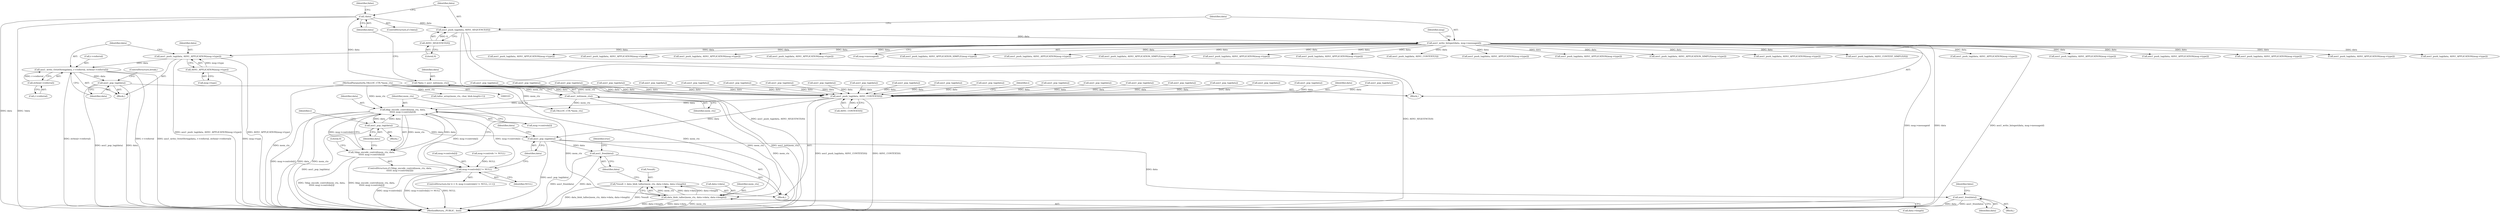 digraph "1_samba_530d50a1abdcdf4d1775652d4c456c1274d83d8d@API" {
"1001067" [label="(Call,asn1_write_OctetString(data, r->referral, strlen(r->referral)))"];
"1001061" [label="(Call,asn1_push_tag(data, ASN1_APPLICATION(msg->type)))"];
"1000124" [label="(Call,asn1_write_Integer(data, msg->messageid))"];
"1000120" [label="(Call,asn1_push_tag(data, ASN1_SEQUENCE(0)))"];
"1000116" [label="(Call,!data)"];
"1000109" [label="(Call,*data = asn1_init(mem_ctx))"];
"1000111" [label="(Call,asn1_init(mem_ctx))"];
"1000106" [label="(MethodParameterIn,TALLOC_CTX *mem_ctx)"];
"1000122" [label="(Call,ASN1_SEQUENCE(0))"];
"1001063" [label="(Call,ASN1_APPLICATION(msg->type))"];
"1001072" [label="(Call,strlen(r->referral))"];
"1001076" [label="(Call,asn1_pop_tag(data))"];
"1001216" [label="(Call,asn1_push_tag(data, ASN1_CONTEXT(0)))"];
"1001236" [label="(Call,ldap_encode_control(mem_ctx, data,\n\t\t\t\t\t\t msg->controls[i]))"];
"1001224" [label="(Call,msg->controls[i] != NULL)"];
"1001235" [label="(Call,!ldap_encode_control(mem_ctx, data,\n\t\t\t\t\t\t msg->controls[i]))"];
"1001259" [label="(Call,asn1_pop_tag(data))"];
"1001261" [label="(Call,asn1_pop_tag(data))"];
"1001268" [label="(Call,asn1_free(data))"];
"1001283" [label="(Call,asn1_free(data))"];
"1001275" [label="(Call,data_blob_talloc(mem_ctx, data->data, data->length))"];
"1001272" [label="(Call,*result = data_blob_talloc(mem_ctx, data->data, data->length))"];
"1001232" [label="(Identifier,i)"];
"1000416" [label="(Call,asn1_push_tag(data, ASN1_APPLICATION(msg->type)))"];
"1000507" [label="(Call,asn1_pop_tag(data))"];
"1001288" [label="(Call,TALLOC_CTX *mem_ctx)"];
"1001280" [label="(Call,data->length)"];
"1000119" [label="(Identifier,false)"];
"1001234" [label="(ControlStructure,if (!ldap_encode_control(mem_ctx, data,\n\t\t\t\t\t\t msg->controls[i])))"];
"1001283" [label="(Call,asn1_free(data))"];
"1000120" [label="(Call,asn1_push_tag(data, ASN1_SEQUENCE(0)))"];
"1001260" [label="(Identifier,data)"];
"1001267" [label="(Block,)"];
"1000112" [label="(Identifier,mem_ctx)"];
"1000107" [label="(Block,)"];
"1001236" [label="(Call,ldap_encode_control(mem_ctx, data,\n\t\t\t\t\t\t msg->controls[i]))"];
"1001247" [label="(Literal,0)"];
"1000871" [label="(Call,asn1_push_tag(data, ASN1_APPLICATION(msg->type)))"];
"1001090" [label="(Call,asn1_push_tag(data, ASN1_APPLICATION(msg->type)))"];
"1000269" [label="(Call,asn1_push_tag(data, ASN1_APPLICATION(msg->type)))"];
"1001222" [label="(Identifier,i)"];
"1001239" [label="(Call,msg->controls[i])"];
"1001068" [label="(Identifier,data)"];
"1001233" [label="(Block,)"];
"1000402" [label="(Call,asn1_pop_tag(data))"];
"1001063" [label="(Call,ASN1_APPLICATION(msg->type))"];
"1000665" [label="(Call,asn1_push_tag(data, ASN1_APPLICATION(msg->type)))"];
"1000688" [label="(Call,asn1_push_tag(data, ASN1_APPLICATION(msg->type)))"];
"1000857" [label="(Call,asn1_pop_tag(data))"];
"1000122" [label="(Call,ASN1_SEQUENCE(0))"];
"1000782" [label="(Call,asn1_pop_tag(data))"];
"1000296" [label="(Call,asn1_pop_tag(data))"];
"1001078" [label="(ControlStructure,break;)"];
"1000521" [label="(Call,asn1_push_tag(data, ASN1_APPLICATION(msg->type)))"];
"1000121" [label="(Identifier,data)"];
"1000999" [label="(Call,asn1_pop_tag(data))"];
"1001237" [label="(Identifier,mem_ctx)"];
"1000131" [label="(Identifier,msg)"];
"1000920" [label="(Call,asn1_pop_tag(data))"];
"1000111" [label="(Call,asn1_init(mem_ctx))"];
"1001134" [label="(Call,asn1_pop_tag(data))"];
"1001064" [label="(Call,msg->type)"];
"1001273" [label="(Call,*result)"];
"1001235" [label="(Call,!ldap_encode_control(mem_ctx, data,\n\t\t\t\t\t\t msg->controls[i]))"];
"1001215" [label="(Block,)"];
"1001061" [label="(Call,asn1_push_tag(data, ASN1_APPLICATION(msg->type)))"];
"1000796" [label="(Call,asn1_push_tag(data, ASN1_APPLICATION(msg->type)))"];
"1001013" [label="(Call,asn1_push_tag(data, ASN1_APPLICATION(msg->type)))"];
"1001320" [label="(MethodReturn,_PUBLIC_ bool)"];
"1001073" [label="(Call,r->referral)"];
"1001062" [label="(Identifier,data)"];
"1001067" [label="(Call,asn1_write_OctetString(data, r->referral, strlen(r->referral)))"];
"1001069" [label="(Call,r->referral)"];
"1000145" [label="(Call,asn1_push_tag(data, ASN1_APPLICATION(msg->type)))"];
"1000126" [label="(Call,msg->messageid)"];
"1001217" [label="(Identifier,data)"];
"1000106" [label="(MethodParameterIn,TALLOC_CTX *mem_ctx)"];
"1001051" [label="(Block,)"];
"1001218" [label="(Call,ASN1_CONTEXT(0))"];
"1001036" [label="(Call,asn1_push_tag(data, ASN1_APPLICATION_SIMPLE(msg->type)))"];
"1000109" [label="(Call,*data = asn1_init(mem_ctx))"];
"1001225" [label="(Call,msg->controls[i])"];
"1000674" [label="(Call,asn1_pop_tag(data))"];
"1000116" [label="(Call,!data)"];
"1000307" [label="(Call,asn1_pop_tag(data))"];
"1000848" [label="(Call,asn1_push_tag(data, ASN1_APPLICATION(msg->type)))"];
"1001210" [label="(Call,msg->controls != NULL)"];
"1000110" [label="(Identifier,data)"];
"1000530" [label="(Call,asn1_pop_tag(data))"];
"1000943" [label="(Call,asn1_pop_tag(data))"];
"1001277" [label="(Call,data->data)"];
"1001271" [label="(Identifier,false)"];
"1000805" [label="(Call,asn1_pop_tag(data))"];
"1001047" [label="(Call,asn1_pop_tag(data))"];
"1000125" [label="(Identifier,data)"];
"1000195" [label="(Call,asn1_pop_tag(data))"];
"1000301" [label="(Call,asn1_push_tag(data, ASN1_APPLICATION_SIMPLE(msg->type)))"];
"1000957" [label="(Call,asn1_push_tag(data, ASN1_APPLICATION(msg->type)))"];
"1000934" [label="(Call,asn1_push_tag(data, ASN1_APPLICATION(msg->type)))"];
"1001022" [label="(Call,asn1_pop_tag(data))"];
"1000834" [label="(Call,asn1_pop_tag(data))"];
"1001295" [label="(Call,talloc_array(mem_ctx, char, blob.length+1))"];
"1000199" [label="(Call,asn1_push_tag(data, ASN1_CONTEXT(3)))"];
"1000123" [label="(Literal,0)"];
"1001275" [label="(Call,data_blob_talloc(mem_ctx, data->data, data->length))"];
"1001077" [label="(Identifier,data)"];
"1001261" [label="(Call,asn1_pop_tag(data))"];
"1000544" [label="(Call,asn1_push_tag(data, ASN1_APPLICATION(msg->type)))"];
"1001224" [label="(Call,msg->controls[i] != NULL)"];
"1000117" [label="(Identifier,data)"];
"1001284" [label="(Identifier,data)"];
"1000321" [label="(Call,asn1_push_tag(data, ASN1_APPLICATION(msg->type)))"];
"1000249" [label="(Call,asn1_pop_tag(data))"];
"1001268" [label="(Call,asn1_free(data))"];
"1001286" [label="(Identifier,true)"];
"1000819" [label="(Call,asn1_push_tag(data, ASN1_APPLICATION_SIMPLE(msg->type)))"];
"1001076" [label="(Call,asn1_pop_tag(data))"];
"1000651" [label="(Call,asn1_pop_tag(data))"];
"1001148" [label="(Call,asn1_push_tag(data, ASN1_APPLICATION(msg->type)))"];
"1001238" [label="(Identifier,data)"];
"1001276" [label="(Identifier,mem_ctx)"];
"1001220" [label="(ControlStructure,for (i = 0; msg->controls[i] != NULL; i++))"];
"1001216" [label="(Call,asn1_push_tag(data, ASN1_CONTEXT(0)))"];
"1001265" [label="(Identifier,data)"];
"1001203" [label="(Call,asn1_pop_tag(data))"];
"1000178" [label="(Call,asn1_push_tag(data, ASN1_CONTEXT_SIMPLE(0)))"];
"1001272" [label="(Call,*result = data_blob_talloc(mem_ctx, data->data, data->length))"];
"1001230" [label="(Identifier,NULL)"];
"1000115" [label="(ControlStructure,if (!data))"];
"1000124" [label="(Call,asn1_write_Integer(data, msg->messageid))"];
"1001072" [label="(Call,strlen(r->referral))"];
"1001269" [label="(Identifier,data)"];
"1001259" [label="(Call,asn1_pop_tag(data))"];
"1001262" [label="(Identifier,data)"];
"1000255" [label="(Call,asn1_pop_tag(data))"];
"1001067" -> "1001051"  [label="AST: "];
"1001067" -> "1001072"  [label="CFG: "];
"1001068" -> "1001067"  [label="AST: "];
"1001069" -> "1001067"  [label="AST: "];
"1001072" -> "1001067"  [label="AST: "];
"1001077" -> "1001067"  [label="CFG: "];
"1001067" -> "1001320"  [label="DDG: strlen(r->referral)"];
"1001067" -> "1001320"  [label="DDG: r->referral"];
"1001067" -> "1001320"  [label="DDG: asn1_write_OctetString(data, r->referral, strlen(r->referral))"];
"1001061" -> "1001067"  [label="DDG: data"];
"1001072" -> "1001067"  [label="DDG: r->referral"];
"1001067" -> "1001076"  [label="DDG: data"];
"1001061" -> "1001051"  [label="AST: "];
"1001061" -> "1001063"  [label="CFG: "];
"1001062" -> "1001061"  [label="AST: "];
"1001063" -> "1001061"  [label="AST: "];
"1001068" -> "1001061"  [label="CFG: "];
"1001061" -> "1001320"  [label="DDG: asn1_push_tag(data, ASN1_APPLICATION(msg->type))"];
"1001061" -> "1001320"  [label="DDG: ASN1_APPLICATION(msg->type)"];
"1000124" -> "1001061"  [label="DDG: data"];
"1001063" -> "1001061"  [label="DDG: msg->type"];
"1000124" -> "1000107"  [label="AST: "];
"1000124" -> "1000126"  [label="CFG: "];
"1000125" -> "1000124"  [label="AST: "];
"1000126" -> "1000124"  [label="AST: "];
"1000131" -> "1000124"  [label="CFG: "];
"1000124" -> "1001320"  [label="DDG: msg->messageid"];
"1000124" -> "1001320"  [label="DDG: data"];
"1000124" -> "1001320"  [label="DDG: asn1_write_Integer(data, msg->messageid)"];
"1000120" -> "1000124"  [label="DDG: data"];
"1000124" -> "1000145"  [label="DDG: data"];
"1000124" -> "1000178"  [label="DDG: data"];
"1000124" -> "1000199"  [label="DDG: data"];
"1000124" -> "1000269"  [label="DDG: data"];
"1000124" -> "1000301"  [label="DDG: data"];
"1000124" -> "1000321"  [label="DDG: data"];
"1000124" -> "1000416"  [label="DDG: data"];
"1000124" -> "1000521"  [label="DDG: data"];
"1000124" -> "1000544"  [label="DDG: data"];
"1000124" -> "1000665"  [label="DDG: data"];
"1000124" -> "1000688"  [label="DDG: data"];
"1000124" -> "1000796"  [label="DDG: data"];
"1000124" -> "1000819"  [label="DDG: data"];
"1000124" -> "1000848"  [label="DDG: data"];
"1000124" -> "1000871"  [label="DDG: data"];
"1000124" -> "1000934"  [label="DDG: data"];
"1000124" -> "1000957"  [label="DDG: data"];
"1000124" -> "1001013"  [label="DDG: data"];
"1000124" -> "1001036"  [label="DDG: data"];
"1000124" -> "1001090"  [label="DDG: data"];
"1000124" -> "1001148"  [label="DDG: data"];
"1000120" -> "1000107"  [label="AST: "];
"1000120" -> "1000122"  [label="CFG: "];
"1000121" -> "1000120"  [label="AST: "];
"1000122" -> "1000120"  [label="AST: "];
"1000125" -> "1000120"  [label="CFG: "];
"1000120" -> "1001320"  [label="DDG: asn1_push_tag(data, ASN1_SEQUENCE(0))"];
"1000120" -> "1001320"  [label="DDG: ASN1_SEQUENCE(0)"];
"1000116" -> "1000120"  [label="DDG: data"];
"1000122" -> "1000120"  [label="DDG: 0"];
"1000116" -> "1000115"  [label="AST: "];
"1000116" -> "1000117"  [label="CFG: "];
"1000117" -> "1000116"  [label="AST: "];
"1000119" -> "1000116"  [label="CFG: "];
"1000121" -> "1000116"  [label="CFG: "];
"1000116" -> "1001320"  [label="DDG: data"];
"1000116" -> "1001320"  [label="DDG: !data"];
"1000109" -> "1000116"  [label="DDG: data"];
"1000109" -> "1000107"  [label="AST: "];
"1000109" -> "1000111"  [label="CFG: "];
"1000110" -> "1000109"  [label="AST: "];
"1000111" -> "1000109"  [label="AST: "];
"1000117" -> "1000109"  [label="CFG: "];
"1000109" -> "1001320"  [label="DDG: asn1_init(mem_ctx)"];
"1000111" -> "1000109"  [label="DDG: mem_ctx"];
"1000111" -> "1000112"  [label="CFG: "];
"1000112" -> "1000111"  [label="AST: "];
"1000111" -> "1001320"  [label="DDG: mem_ctx"];
"1000106" -> "1000111"  [label="DDG: mem_ctx"];
"1000111" -> "1001236"  [label="DDG: mem_ctx"];
"1000111" -> "1001275"  [label="DDG: mem_ctx"];
"1000111" -> "1001288"  [label="DDG: mem_ctx"];
"1000106" -> "1000103"  [label="AST: "];
"1000106" -> "1001320"  [label="DDG: mem_ctx"];
"1000106" -> "1001236"  [label="DDG: mem_ctx"];
"1000106" -> "1001275"  [label="DDG: mem_ctx"];
"1000106" -> "1001288"  [label="DDG: mem_ctx"];
"1000106" -> "1001295"  [label="DDG: mem_ctx"];
"1000122" -> "1000123"  [label="CFG: "];
"1000123" -> "1000122"  [label="AST: "];
"1001063" -> "1001064"  [label="CFG: "];
"1001064" -> "1001063"  [label="AST: "];
"1001063" -> "1001320"  [label="DDG: msg->type"];
"1001072" -> "1001073"  [label="CFG: "];
"1001073" -> "1001072"  [label="AST: "];
"1001076" -> "1001051"  [label="AST: "];
"1001076" -> "1001077"  [label="CFG: "];
"1001077" -> "1001076"  [label="AST: "];
"1001078" -> "1001076"  [label="CFG: "];
"1001076" -> "1001320"  [label="DDG: data"];
"1001076" -> "1001320"  [label="DDG: asn1_pop_tag(data)"];
"1001076" -> "1001216"  [label="DDG: data"];
"1001216" -> "1001215"  [label="AST: "];
"1001216" -> "1001218"  [label="CFG: "];
"1001217" -> "1001216"  [label="AST: "];
"1001218" -> "1001216"  [label="AST: "];
"1001222" -> "1001216"  [label="CFG: "];
"1001216" -> "1001320"  [label="DDG: ASN1_CONTEXT(0)"];
"1001216" -> "1001320"  [label="DDG: asn1_push_tag(data, ASN1_CONTEXT(0))"];
"1000857" -> "1001216"  [label="DDG: data"];
"1001134" -> "1001216"  [label="DDG: data"];
"1000805" -> "1001216"  [label="DDG: data"];
"1001047" -> "1001216"  [label="DDG: data"];
"1000530" -> "1001216"  [label="DDG: data"];
"1000651" -> "1001216"  [label="DDG: data"];
"1000674" -> "1001216"  [label="DDG: data"];
"1001203" -> "1001216"  [label="DDG: data"];
"1000296" -> "1001216"  [label="DDG: data"];
"1000255" -> "1001216"  [label="DDG: data"];
"1000782" -> "1001216"  [label="DDG: data"];
"1000920" -> "1001216"  [label="DDG: data"];
"1000834" -> "1001216"  [label="DDG: data"];
"1000402" -> "1001216"  [label="DDG: data"];
"1000943" -> "1001216"  [label="DDG: data"];
"1001022" -> "1001216"  [label="DDG: data"];
"1000249" -> "1001216"  [label="DDG: data"];
"1000307" -> "1001216"  [label="DDG: data"];
"1000195" -> "1001216"  [label="DDG: data"];
"1000507" -> "1001216"  [label="DDG: data"];
"1000999" -> "1001216"  [label="DDG: data"];
"1001218" -> "1001216"  [label="DDG: 0"];
"1001216" -> "1001236"  [label="DDG: data"];
"1001216" -> "1001261"  [label="DDG: data"];
"1001236" -> "1001235"  [label="AST: "];
"1001236" -> "1001239"  [label="CFG: "];
"1001237" -> "1001236"  [label="AST: "];
"1001238" -> "1001236"  [label="AST: "];
"1001239" -> "1001236"  [label="AST: "];
"1001235" -> "1001236"  [label="CFG: "];
"1001236" -> "1001320"  [label="DDG: msg->controls[i]"];
"1001236" -> "1001320"  [label="DDG: data"];
"1001236" -> "1001320"  [label="DDG: mem_ctx"];
"1001236" -> "1001224"  [label="DDG: msg->controls[i]"];
"1001236" -> "1001235"  [label="DDG: mem_ctx"];
"1001236" -> "1001235"  [label="DDG: data"];
"1001236" -> "1001235"  [label="DDG: msg->controls[i]"];
"1001259" -> "1001236"  [label="DDG: data"];
"1001224" -> "1001236"  [label="DDG: msg->controls[i]"];
"1001236" -> "1001259"  [label="DDG: data"];
"1001236" -> "1001275"  [label="DDG: mem_ctx"];
"1001224" -> "1001220"  [label="AST: "];
"1001224" -> "1001230"  [label="CFG: "];
"1001225" -> "1001224"  [label="AST: "];
"1001230" -> "1001224"  [label="AST: "];
"1001237" -> "1001224"  [label="CFG: "];
"1001262" -> "1001224"  [label="CFG: "];
"1001224" -> "1001320"  [label="DDG: NULL"];
"1001224" -> "1001320"  [label="DDG: msg->controls[i]"];
"1001224" -> "1001320"  [label="DDG: msg->controls[i] != NULL"];
"1001210" -> "1001224"  [label="DDG: NULL"];
"1001235" -> "1001234"  [label="AST: "];
"1001247" -> "1001235"  [label="CFG: "];
"1001260" -> "1001235"  [label="CFG: "];
"1001235" -> "1001320"  [label="DDG: !ldap_encode_control(mem_ctx, data,\n\t\t\t\t\t\t msg->controls[i])"];
"1001235" -> "1001320"  [label="DDG: ldap_encode_control(mem_ctx, data,\n\t\t\t\t\t\t msg->controls[i])"];
"1001259" -> "1001233"  [label="AST: "];
"1001259" -> "1001260"  [label="CFG: "];
"1001260" -> "1001259"  [label="AST: "];
"1001232" -> "1001259"  [label="CFG: "];
"1001259" -> "1001320"  [label="DDG: asn1_pop_tag(data)"];
"1001259" -> "1001261"  [label="DDG: data"];
"1001261" -> "1001215"  [label="AST: "];
"1001261" -> "1001262"  [label="CFG: "];
"1001262" -> "1001261"  [label="AST: "];
"1001265" -> "1001261"  [label="CFG: "];
"1001261" -> "1001320"  [label="DDG: asn1_pop_tag(data)"];
"1001261" -> "1001268"  [label="DDG: data"];
"1001261" -> "1001283"  [label="DDG: data"];
"1001268" -> "1001267"  [label="AST: "];
"1001268" -> "1001269"  [label="CFG: "];
"1001269" -> "1001268"  [label="AST: "];
"1001271" -> "1001268"  [label="CFG: "];
"1001268" -> "1001320"  [label="DDG: asn1_free(data)"];
"1001268" -> "1001320"  [label="DDG: data"];
"1001283" -> "1001215"  [label="AST: "];
"1001283" -> "1001284"  [label="CFG: "];
"1001284" -> "1001283"  [label="AST: "];
"1001286" -> "1001283"  [label="CFG: "];
"1001283" -> "1001320"  [label="DDG: asn1_free(data)"];
"1001283" -> "1001320"  [label="DDG: data"];
"1001275" -> "1001272"  [label="AST: "];
"1001275" -> "1001280"  [label="CFG: "];
"1001276" -> "1001275"  [label="AST: "];
"1001277" -> "1001275"  [label="AST: "];
"1001280" -> "1001275"  [label="AST: "];
"1001272" -> "1001275"  [label="CFG: "];
"1001275" -> "1001320"  [label="DDG: data->length"];
"1001275" -> "1001320"  [label="DDG: data->data"];
"1001275" -> "1001320"  [label="DDG: mem_ctx"];
"1001275" -> "1001272"  [label="DDG: mem_ctx"];
"1001275" -> "1001272"  [label="DDG: data->data"];
"1001275" -> "1001272"  [label="DDG: data->length"];
"1001272" -> "1001215"  [label="AST: "];
"1001273" -> "1001272"  [label="AST: "];
"1001284" -> "1001272"  [label="CFG: "];
"1001272" -> "1001320"  [label="DDG: data_blob_talloc(mem_ctx, data->data, data->length)"];
"1001272" -> "1001320"  [label="DDG: *result"];
}
